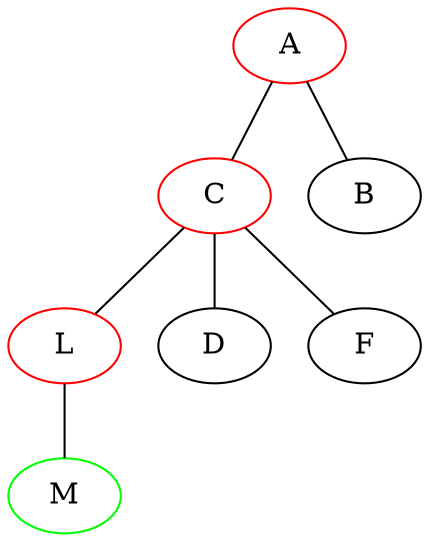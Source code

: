 // DFS
graph {
	A [color=red]
	C [color=red]
	L [color=red]
	M [color=green]
	A -- B
	A -- C
	C -- D
	C -- F
	C -- L
	L -- M
}

